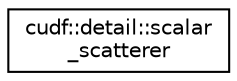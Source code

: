 digraph "Graphical Class Hierarchy"
{
 // LATEX_PDF_SIZE
  edge [fontname="Helvetica",fontsize="10",labelfontname="Helvetica",labelfontsize="10"];
  node [fontname="Helvetica",fontsize="10",shape=record];
  rankdir="LR";
  Node0 [label="cudf::detail::scalar\l_scatterer",height=0.2,width=0.4,color="black", fillcolor="white", style="filled",URL="$structcudf_1_1detail_1_1scalar__scatterer.html",tooltip=" "];
}

